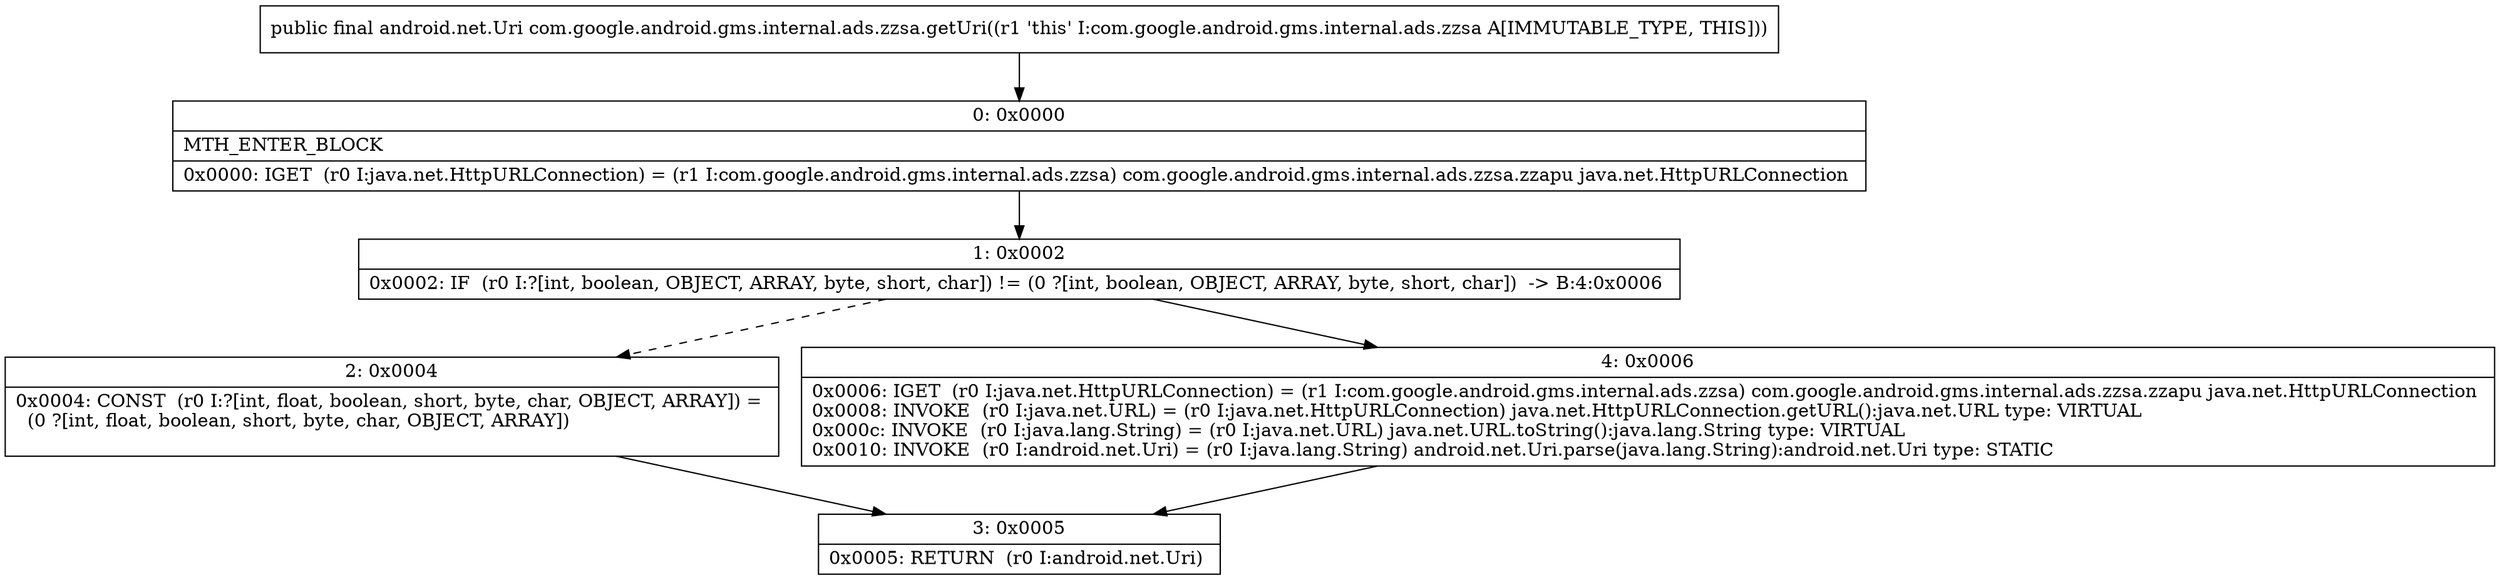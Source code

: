 digraph "CFG forcom.google.android.gms.internal.ads.zzsa.getUri()Landroid\/net\/Uri;" {
Node_0 [shape=record,label="{0\:\ 0x0000|MTH_ENTER_BLOCK\l|0x0000: IGET  (r0 I:java.net.HttpURLConnection) = (r1 I:com.google.android.gms.internal.ads.zzsa) com.google.android.gms.internal.ads.zzsa.zzapu java.net.HttpURLConnection \l}"];
Node_1 [shape=record,label="{1\:\ 0x0002|0x0002: IF  (r0 I:?[int, boolean, OBJECT, ARRAY, byte, short, char]) != (0 ?[int, boolean, OBJECT, ARRAY, byte, short, char])  \-\> B:4:0x0006 \l}"];
Node_2 [shape=record,label="{2\:\ 0x0004|0x0004: CONST  (r0 I:?[int, float, boolean, short, byte, char, OBJECT, ARRAY]) = \l  (0 ?[int, float, boolean, short, byte, char, OBJECT, ARRAY])\l \l}"];
Node_3 [shape=record,label="{3\:\ 0x0005|0x0005: RETURN  (r0 I:android.net.Uri) \l}"];
Node_4 [shape=record,label="{4\:\ 0x0006|0x0006: IGET  (r0 I:java.net.HttpURLConnection) = (r1 I:com.google.android.gms.internal.ads.zzsa) com.google.android.gms.internal.ads.zzsa.zzapu java.net.HttpURLConnection \l0x0008: INVOKE  (r0 I:java.net.URL) = (r0 I:java.net.HttpURLConnection) java.net.HttpURLConnection.getURL():java.net.URL type: VIRTUAL \l0x000c: INVOKE  (r0 I:java.lang.String) = (r0 I:java.net.URL) java.net.URL.toString():java.lang.String type: VIRTUAL \l0x0010: INVOKE  (r0 I:android.net.Uri) = (r0 I:java.lang.String) android.net.Uri.parse(java.lang.String):android.net.Uri type: STATIC \l}"];
MethodNode[shape=record,label="{public final android.net.Uri com.google.android.gms.internal.ads.zzsa.getUri((r1 'this' I:com.google.android.gms.internal.ads.zzsa A[IMMUTABLE_TYPE, THIS])) }"];
MethodNode -> Node_0;
Node_0 -> Node_1;
Node_1 -> Node_2[style=dashed];
Node_1 -> Node_4;
Node_2 -> Node_3;
Node_4 -> Node_3;
}

